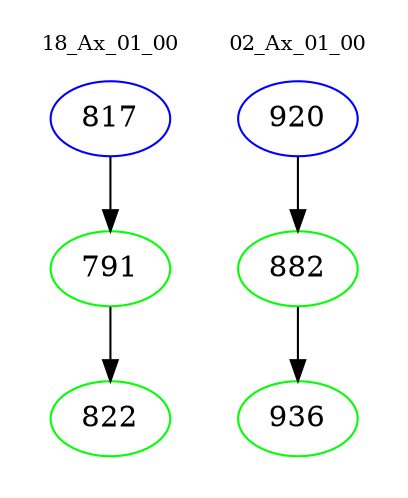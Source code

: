 digraph{
subgraph cluster_0 {
color = white
label = "18_Ax_01_00";
fontsize=10;
T0_817 [label="817", color="blue"]
T0_817 -> T0_791 [color="black"]
T0_791 [label="791", color="green"]
T0_791 -> T0_822 [color="black"]
T0_822 [label="822", color="green"]
}
subgraph cluster_1 {
color = white
label = "02_Ax_01_00";
fontsize=10;
T1_920 [label="920", color="blue"]
T1_920 -> T1_882 [color="black"]
T1_882 [label="882", color="green"]
T1_882 -> T1_936 [color="black"]
T1_936 [label="936", color="green"]
}
}
